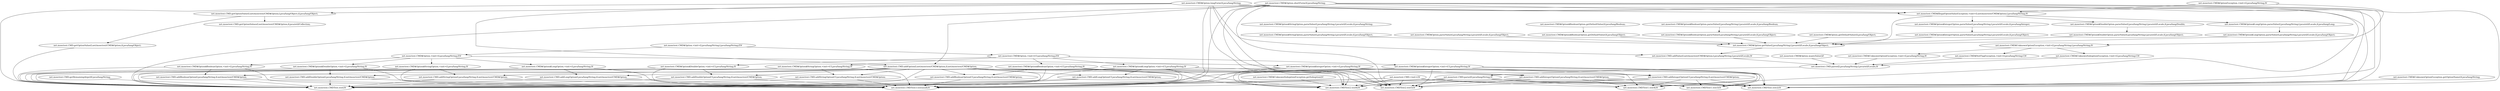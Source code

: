 digraph CMD_Method {
	"net.mooctest.CMD$UnknownOptionException.<init>(Ljava/lang/String;)V" -> "net.mooctest.CMD.parse([Ljava/lang/String;Ljava/util/Locale;)V";
	"net.mooctest.CMD$Option$BooleanOption.getDefaultValue()Ljava/lang/Object;" -> "net.mooctest.CMD$Option.getValue(Ljava/lang/String;Ljava/util/Locale;)Ljava/lang/Object;";
	"net.mooctest.CMD.addLongOption(Ljava/lang/String;)Lnet/mooctest/CMD$Option;" -> "net.mooctest.CMDTest3.testnnull()V";
	"net.mooctest.CMD.addLongOption(Ljava/lang/String;)Lnet/mooctest/CMD$Option;" -> "net.mooctest.CMDTest.test()V";
	"net.mooctest.CMD$Option$BooleanOption.getDefaultValue()Ljava/lang/Boolean;" -> "net.mooctest.CMD$Option$BooleanOption.getDefaultValue()Ljava/lang/Object;";
	"net.mooctest.CMD.addIntegerOption(CLjava/lang/String;)Lnet/mooctest/CMD$Option;" -> "net.mooctest.CMDTest1.test4()V";
	"net.mooctest.CMD.addIntegerOption(CLjava/lang/String;)Lnet/mooctest/CMD$Option;" -> "net.mooctest.CMDTest.test2()V";
	"net.mooctest.CMD.addIntegerOption(CLjava/lang/String;)Lnet/mooctest/CMD$Option;" -> "net.mooctest.CMDTest2.test5()V";
	"net.mooctest.CMD.addIntegerOption(CLjava/lang/String;)Lnet/mooctest/CMD$Option;" -> "net.mooctest.CMDTest2.test6()V";
	"net.mooctest.CMD.addIntegerOption(CLjava/lang/String;)Lnet/mooctest/CMD$Option;" -> "net.mooctest.CMDTest1.test3()V";
	"net.mooctest.CMD.addDoubleOption(CLjava/lang/String;)Lnet/mooctest/CMD$Option;" -> "net.mooctest.CMDTest3.testnnull()V";
	"net.mooctest.CMD.addDoubleOption(CLjava/lang/String;)Lnet/mooctest/CMD$Option;" -> "net.mooctest.CMDTest.test()V";
	"net.mooctest.CMD$Option$LongOption.<init>(Ljava/lang/String;)V" -> "net.mooctest.CMD.addLongOption(Ljava/lang/String;)Lnet/mooctest/CMD$Option;";
	"net.mooctest.CMD$Option$LongOption.<init>(Ljava/lang/String;)V" -> "net.mooctest.CMDTest3.testnnull()V";
	"net.mooctest.CMD$Option$LongOption.<init>(Ljava/lang/String;)V" -> "net.mooctest.CMDTest.test()V";
	"net.mooctest.CMD$Option.getDefaultValue()Ljava/lang/Object;" -> "net.mooctest.CMD$Option.getValue(Ljava/lang/String;Ljava/util/Locale;)Ljava/lang/Object;";
	"net.mooctest.CMD$Option.wantsValue()Z" -> "net.mooctest.CMD.parse([Ljava/lang/String;Ljava/util/Locale;)V";
	"net.mooctest.CMD$UnknownSuboptionException.getSuboption()C" -> "net.mooctest.CMDTest2.test6()V";
	"net.mooctest.CMD$Option$BooleanOption.<init>(Ljava/lang/String;)V" -> "net.mooctest.CMD.addBooleanOption(Ljava/lang/String;)Lnet/mooctest/CMD$Option;";
	"net.mooctest.CMD$Option$BooleanOption.<init>(Ljava/lang/String;)V" -> "net.mooctest.CMDTest3.testnnull()V";
	"net.mooctest.CMD$Option$BooleanOption.<init>(Ljava/lang/String;)V" -> "net.mooctest.CMDTest.test()V";
	"net.mooctest.CMD$Option$StringOption.<init>(Ljava/lang/String;)V" -> "net.mooctest.CMDTest3.testnnull()V";
	"net.mooctest.CMD$Option$StringOption.<init>(Ljava/lang/String;)V" -> "net.mooctest.CMD.addStringOption(Ljava/lang/String;)Lnet/mooctest/CMD$Option;";
	"net.mooctest.CMD$Option$StringOption.<init>(Ljava/lang/String;)V" -> "net.mooctest.CMDTest.test()V";
	"net.mooctest.CMD$OptionException.<init>(Ljava/lang/String;)V" -> "net.mooctest.CMD$IllegalOptionValueException.<init>(Lnet/mooctest/CMD$Option;Ljava/lang/String;)V";
	"net.mooctest.CMD$OptionException.<init>(Ljava/lang/String;)V" -> "net.mooctest.CMD$UnknownOptionException.<init>(Ljava/lang/String;Ljava/lang/String;)V";
	"net.mooctest.CMD.addBooleanOption(Ljava/lang/String;)Lnet/mooctest/CMD$Option;" -> "net.mooctest.CMDTest3.testnnull()V";
	"net.mooctest.CMD.addBooleanOption(Ljava/lang/String;)Lnet/mooctest/CMD$Option;" -> "net.mooctest.CMDTest.test()V";
	"net.mooctest.CMD.addDoubleOption(Ljava/lang/String;)Lnet/mooctest/CMD$Option;" -> "net.mooctest.CMDTest3.testnnull()V";
	"net.mooctest.CMD.addDoubleOption(Ljava/lang/String;)Lnet/mooctest/CMD$Option;" -> "net.mooctest.CMDTest.test()V";
	"net.mooctest.CMD$UnknownOptionException.getOptionName()Ljava/lang/String;" -> "net.mooctest.CMDTest.test2()V";
	"net.mooctest.CMD$Option$LongOption.parseValue(Ljava/lang/String;Ljava/util/Locale;)Ljava/lang/Object;" -> "net.mooctest.CMD$Option.getValue(Ljava/lang/String;Ljava/util/Locale;)Ljava/lang/Object;";
	"net.mooctest.CMD$Option.shortForm()Ljava/lang/String;" -> "net.mooctest.CMDTest1.test4()V";
	"net.mooctest.CMD$Option.shortForm()Ljava/lang/String;" -> "net.mooctest.CMDTest.test2()V";
	"net.mooctest.CMD$Option.shortForm()Ljava/lang/String;" -> "net.mooctest.CMDTest2.test5()V";
	"net.mooctest.CMD$Option.shortForm()Ljava/lang/String;" -> "net.mooctest.CMD$IllegalOptionValueException.<init>(Lnet/mooctest/CMD$Option;Ljava/lang/String;)V";
	"net.mooctest.CMD$Option.shortForm()Ljava/lang/String;" -> "net.mooctest.CMDTest3.testnnull()V";
	"net.mooctest.CMD$Option.shortForm()Ljava/lang/String;" -> "net.mooctest.CMDTest.test()V";
	"net.mooctest.CMD$Option.shortForm()Ljava/lang/String;" -> "net.mooctest.CMDTest2.test6()V";
	"net.mooctest.CMD$Option.shortForm()Ljava/lang/String;" -> "net.mooctest.CMDTest1.test3()V";
	"net.mooctest.CMD$Option.shortForm()Ljava/lang/String;" -> "net.mooctest.CMD.addOption(Lnet/mooctest/CMD$Option;)Lnet/mooctest/CMD$Option;";
	"net.mooctest.CMD$NotFlagException.<init>(Ljava/lang/String;C)V" -> "net.mooctest.CMD.parse([Ljava/lang/String;Ljava/util/Locale;)V";
	"net.mooctest.CMD$UnknownSuboptionException.<init>(Ljava/lang/String;C)V" -> "net.mooctest.CMD.parse([Ljava/lang/String;Ljava/util/Locale;)V";
	"net.mooctest.CMD.addValue(Lnet/mooctest/CMD$Option;Ljava/lang/String;Ljava/util/Locale;)V" -> "net.mooctest.CMD.parse([Ljava/lang/String;Ljava/util/Locale;)V";
	"net.mooctest.CMD.parse([Ljava/lang/String;Ljava/util/Locale;)V" -> "net.mooctest.CMD.parse([Ljava/lang/String;)V";
	"net.mooctest.CMD$Option$DoubleOption.<init>(CLjava/lang/String;)V" -> "net.mooctest.CMD.addDoubleOption(CLjava/lang/String;)Lnet/mooctest/CMD$Option;";
	"net.mooctest.CMD$Option$DoubleOption.<init>(CLjava/lang/String;)V" -> "net.mooctest.CMDTest3.testnnull()V";
	"net.mooctest.CMD$Option$DoubleOption.<init>(CLjava/lang/String;)V" -> "net.mooctest.CMDTest.test()V";
	"net.mooctest.CMD$IllegalOptionValueException.<init>(Lnet/mooctest/CMD$Option;Ljava/lang/String;)V" -> "net.mooctest.CMD$Option$IntegerOption.parseValue(Ljava/lang/String;Ljava/util/Locale;)Ljava/lang/Integer;";
	"net.mooctest.CMD$IllegalOptionValueException.<init>(Lnet/mooctest/CMD$Option;Ljava/lang/String;)V" -> "net.mooctest.CMD$Option.getValue(Ljava/lang/String;Ljava/util/Locale;)Ljava/lang/Object;";
	"net.mooctest.CMD$IllegalOptionValueException.<init>(Lnet/mooctest/CMD$Option;Ljava/lang/String;)V" -> "net.mooctest.CMD$Option$DoubleOption.parseValue(Ljava/lang/String;Ljava/util/Locale;)Ljava/lang/Double;";
	"net.mooctest.CMD$IllegalOptionValueException.<init>(Lnet/mooctest/CMD$Option;Ljava/lang/String;)V" -> "net.mooctest.CMD$Option$LongOption.parseValue(Ljava/lang/String;Ljava/util/Locale;)Ljava/lang/Long;";
	"net.mooctest.CMD$Option.<init>(CLjava/lang/String;Z)V" -> "net.mooctest.CMD$Option$DoubleOption.<init>(CLjava/lang/String;)V";
	"net.mooctest.CMD$Option.<init>(CLjava/lang/String;Z)V" -> "net.mooctest.CMD$Option$BooleanOption.<init>(CLjava/lang/String;)V";
	"net.mooctest.CMD$Option.<init>(CLjava/lang/String;Z)V" -> "net.mooctest.CMD$Option$IntegerOption.<init>(CLjava/lang/String;)V";
	"net.mooctest.CMD$Option.<init>(CLjava/lang/String;Z)V" -> "net.mooctest.CMD$Option$LongOption.<init>(CLjava/lang/String;)V";
	"net.mooctest.CMD$Option.<init>(CLjava/lang/String;Z)V" -> "net.mooctest.CMD$Option$StringOption.<init>(CLjava/lang/String;)V";
	"net.mooctest.CMD$Option$BooleanOption.<init>(CLjava/lang/String;)V" -> "net.mooctest.CMD.addBooleanOption(CLjava/lang/String;)Lnet/mooctest/CMD$Option;";
	"net.mooctest.CMD$Option$BooleanOption.<init>(CLjava/lang/String;)V" -> "net.mooctest.CMDTest3.testnnull()V";
	"net.mooctest.CMD$Option$BooleanOption.<init>(CLjava/lang/String;)V" -> "net.mooctest.CMDTest.test()V";
	"net.mooctest.CMD$Option$BooleanOption.<init>(CLjava/lang/String;)V" -> "net.mooctest.CMDTest2.test6()V";
	"net.mooctest.CMD$Option$StringOption.parseValue(Ljava/lang/String;Ljava/util/Locale;)Ljava/lang/String;" -> "net.mooctest.CMD$Option$StringOption.parseValue(Ljava/lang/String;Ljava/util/Locale;)Ljava/lang/Object;";
	"net.mooctest.CMD$Option$IntegerOption.<init>(CLjava/lang/String;)V" -> "net.mooctest.CMD.addIntegerOption(CLjava/lang/String;)Lnet/mooctest/CMD$Option;";
	"net.mooctest.CMD$Option$IntegerOption.<init>(CLjava/lang/String;)V" -> "net.mooctest.CMDTest1.test4()V";
	"net.mooctest.CMD$Option$IntegerOption.<init>(CLjava/lang/String;)V" -> "net.mooctest.CMDTest.test2()V";
	"net.mooctest.CMD$Option$IntegerOption.<init>(CLjava/lang/String;)V" -> "net.mooctest.CMDTest2.test5()V";
	"net.mooctest.CMD$Option$IntegerOption.<init>(CLjava/lang/String;)V" -> "net.mooctest.CMDTest3.testnnull()V";
	"net.mooctest.CMD$Option$IntegerOption.<init>(CLjava/lang/String;)V" -> "net.mooctest.CMDTest.test()V";
	"net.mooctest.CMD$Option$IntegerOption.<init>(CLjava/lang/String;)V" -> "net.mooctest.CMDTest2.test6()V";
	"net.mooctest.CMD$Option$IntegerOption.<init>(CLjava/lang/String;)V" -> "net.mooctest.CMDTest1.test3()V";
	"net.mooctest.CMD$Option$IntegerOption.parseValue(Ljava/lang/String;Ljava/util/Locale;)Ljava/lang/Integer;" -> "net.mooctest.CMD$Option$IntegerOption.parseValue(Ljava/lang/String;Ljava/util/Locale;)Ljava/lang/Object;";
	"net.mooctest.CMD.addBooleanOption(CLjava/lang/String;)Lnet/mooctest/CMD$Option;" -> "net.mooctest.CMDTest3.testnnull()V";
	"net.mooctest.CMD.addBooleanOption(CLjava/lang/String;)Lnet/mooctest/CMD$Option;" -> "net.mooctest.CMDTest.test()V";
	"net.mooctest.CMD$Option.getValue(Ljava/lang/String;Ljava/util/Locale;)Ljava/lang/Object;" -> "net.mooctest.CMD.addValue(Lnet/mooctest/CMD$Option;Ljava/lang/String;Ljava/util/Locale;)V";
	"net.mooctest.CMD.addStringOption(CLjava/lang/String;)Lnet/mooctest/CMD$Option;" -> "net.mooctest.CMDTest3.testnnull()V";
	"net.mooctest.CMD.addStringOption(CLjava/lang/String;)Lnet/mooctest/CMD$Option;" -> "net.mooctest.CMDTest.test()V";
	"net.mooctest.CMD$Option$LongOption.<init>(CLjava/lang/String;)V" -> "net.mooctest.CMDTest2.test5()V";
	"net.mooctest.CMD$Option$LongOption.<init>(CLjava/lang/String;)V" -> "net.mooctest.CMDTest3.testnnull()V";
	"net.mooctest.CMD$Option$LongOption.<init>(CLjava/lang/String;)V" -> "net.mooctest.CMDTest.test()V";
	"net.mooctest.CMD$Option$LongOption.<init>(CLjava/lang/String;)V" -> "net.mooctest.CMDTest2.test6()V";
	"net.mooctest.CMD$Option$LongOption.<init>(CLjava/lang/String;)V" -> "net.mooctest.CMD.addLongOption(CLjava/lang/String;)Lnet/mooctest/CMD$Option;";
	"net.mooctest.CMD.addIntegerOption(Ljava/lang/String;)Lnet/mooctest/CMD$Option;" -> "net.mooctest.CMDTest1.test4()V";
	"net.mooctest.CMD.addIntegerOption(Ljava/lang/String;)Lnet/mooctest/CMD$Option;" -> "net.mooctest.CMDTest.test2()V";
	"net.mooctest.CMD.addIntegerOption(Ljava/lang/String;)Lnet/mooctest/CMD$Option;" -> "net.mooctest.CMDTest2.test5()V";
	"net.mooctest.CMD.addIntegerOption(Ljava/lang/String;)Lnet/mooctest/CMD$Option;" -> "net.mooctest.CMDTest2.test6()V";
	"net.mooctest.CMD.addIntegerOption(Ljava/lang/String;)Lnet/mooctest/CMD$Option;" -> "net.mooctest.CMDTest1.test3()V";
	"net.mooctest.CMD$Option$IntegerOption.parseValue(Ljava/lang/String;Ljava/util/Locale;)Ljava/lang/Object;" -> "net.mooctest.CMD$Option.getValue(Ljava/lang/String;Ljava/util/Locale;)Ljava/lang/Object;";
	"net.mooctest.CMD$Option.<init>(Ljava/lang/String;Z)V" -> "net.mooctest.CMD$Option$LongOption.<init>(Ljava/lang/String;)V";
	"net.mooctest.CMD$Option.<init>(Ljava/lang/String;Z)V" -> "net.mooctest.CMD$Option$BooleanOption.<init>(Ljava/lang/String;)V";
	"net.mooctest.CMD$Option.<init>(Ljava/lang/String;Z)V" -> "net.mooctest.CMD$Option$StringOption.<init>(Ljava/lang/String;)V";
	"net.mooctest.CMD$Option.<init>(Ljava/lang/String;Z)V" -> "net.mooctest.CMD$Option$DoubleOption.<init>(Ljava/lang/String;)V";
	"net.mooctest.CMD$Option.<init>(Ljava/lang/String;Z)V" -> "net.mooctest.CMD$Option$IntegerOption.<init>(Ljava/lang/String;)V";
	"net.mooctest.CMD.<init>()V" -> "net.mooctest.CMDTest1.test4()V";
	"net.mooctest.CMD.<init>()V" -> "net.mooctest.CMDTest.test2()V";
	"net.mooctest.CMD.<init>()V" -> "net.mooctest.CMDTest2.test5()V";
	"net.mooctest.CMD.<init>()V" -> "net.mooctest.CMDTest3.testnnull()V";
	"net.mooctest.CMD.<init>()V" -> "net.mooctest.CMDTest.test()V";
	"net.mooctest.CMD.<init>()V" -> "net.mooctest.CMDTest2.test6()V";
	"net.mooctest.CMD.<init>()V" -> "net.mooctest.CMDTest1.test3()V";
	"net.mooctest.CMD$Option$StringOption.parseValue(Ljava/lang/String;Ljava/util/Locale;)Ljava/lang/Object;" -> "net.mooctest.CMD$Option.getValue(Ljava/lang/String;Ljava/util/Locale;)Ljava/lang/Object;";
	"net.mooctest.CMD$UnknownOptionException.<init>(Ljava/lang/String;Ljava/lang/String;)V" -> "net.mooctest.CMD$UnknownOptionException.<init>(Ljava/lang/String;)V";
	"net.mooctest.CMD$UnknownOptionException.<init>(Ljava/lang/String;Ljava/lang/String;)V" -> "net.mooctest.CMD$NotFlagException.<init>(Ljava/lang/String;C)V";
	"net.mooctest.CMD$UnknownOptionException.<init>(Ljava/lang/String;Ljava/lang/String;)V" -> "net.mooctest.CMD$UnknownSuboptionException.<init>(Ljava/lang/String;C)V";
	"net.mooctest.CMD$Option$DoubleOption.parseValue(Ljava/lang/String;Ljava/util/Locale;)Ljava/lang/Object;" -> "net.mooctest.CMD$Option.getValue(Ljava/lang/String;Ljava/util/Locale;)Ljava/lang/Object;";
	"net.mooctest.CMD$Option$BooleanOption.parseValue(Ljava/lang/String;Ljava/util/Locale;)Ljava/lang/Object;" -> "net.mooctest.CMD$Option.getValue(Ljava/lang/String;Ljava/util/Locale;)Ljava/lang/Object;";
	"net.mooctest.CMD$Option$DoubleOption.<init>(Ljava/lang/String;)V" -> "net.mooctest.CMD.addDoubleOption(Ljava/lang/String;)Lnet/mooctest/CMD$Option;";
	"net.mooctest.CMD$Option$DoubleOption.<init>(Ljava/lang/String;)V" -> "net.mooctest.CMDTest3.testnnull()V";
	"net.mooctest.CMD$Option$DoubleOption.<init>(Ljava/lang/String;)V" -> "net.mooctest.CMDTest.test()V";
	"net.mooctest.CMD$Option$BooleanOption.parseValue(Ljava/lang/String;Ljava/util/Locale;)Ljava/lang/Boolean;" -> "net.mooctest.CMD$Option$BooleanOption.parseValue(Ljava/lang/String;Ljava/util/Locale;)Ljava/lang/Object;";
	"net.mooctest.CMD.addStringOption(Ljava/lang/String;)Lnet/mooctest/CMD$Option;" -> "net.mooctest.CMDTest3.testnnull()V";
	"net.mooctest.CMD.addStringOption(Ljava/lang/String;)Lnet/mooctest/CMD$Option;" -> "net.mooctest.CMDTest.test()V";
	"net.mooctest.CMD.getOptionValue(Lnet/mooctest/CMD$Option;Ljava/lang/Object;)Ljava/lang/Object;" -> "net.mooctest.CMD.getOptionValues(Lnet/mooctest/CMD$Option;)Ljava/util/Collection;";
	"net.mooctest.CMD.getOptionValue(Lnet/mooctest/CMD$Option;Ljava/lang/Object;)Ljava/lang/Object;" -> "net.mooctest.CMD.getOptionValue(Lnet/mooctest/CMD$Option;)Ljava/lang/Object;";
	"net.mooctest.CMD$Option.parseValue(Ljava/lang/String;Ljava/util/Locale;)Ljava/lang/Object;" -> "net.mooctest.CMD$Option.getValue(Ljava/lang/String;Ljava/util/Locale;)Ljava/lang/Object;";
	"net.mooctest.CMD.getOptionValue(Lnet/mooctest/CMD$Option;)Ljava/lang/Object;" -> "net.mooctest.CMDTest.test()V";
	"net.mooctest.CMD$Option$DoubleOption.parseValue(Ljava/lang/String;Ljava/util/Locale;)Ljava/lang/Double;" -> "net.mooctest.CMD$Option$DoubleOption.parseValue(Ljava/lang/String;Ljava/util/Locale;)Ljava/lang/Object;";
	"net.mooctest.CMD$Option$IntegerOption.<init>(Ljava/lang/String;)V" -> "net.mooctest.CMDTest1.test4()V";
	"net.mooctest.CMD$Option$IntegerOption.<init>(Ljava/lang/String;)V" -> "net.mooctest.CMDTest.test2()V";
	"net.mooctest.CMD$Option$IntegerOption.<init>(Ljava/lang/String;)V" -> "net.mooctest.CMDTest2.test5()V";
	"net.mooctest.CMD$Option$IntegerOption.<init>(Ljava/lang/String;)V" -> "net.mooctest.CMD.addIntegerOption(Ljava/lang/String;)Lnet/mooctest/CMD$Option;";
	"net.mooctest.CMD$Option$IntegerOption.<init>(Ljava/lang/String;)V" -> "net.mooctest.CMDTest3.testnnull()V";
	"net.mooctest.CMD$Option$IntegerOption.<init>(Ljava/lang/String;)V" -> "net.mooctest.CMDTest.test()V";
	"net.mooctest.CMD$Option$IntegerOption.<init>(Ljava/lang/String;)V" -> "net.mooctest.CMDTest2.test6()V";
	"net.mooctest.CMD$Option$IntegerOption.<init>(Ljava/lang/String;)V" -> "net.mooctest.CMDTest1.test3()V";
	"net.mooctest.CMD$Option$LongOption.parseValue(Ljava/lang/String;Ljava/util/Locale;)Ljava/lang/Long;" -> "net.mooctest.CMD$Option$LongOption.parseValue(Ljava/lang/String;Ljava/util/Locale;)Ljava/lang/Object;";
	"net.mooctest.CMD$Option.longForm()Ljava/lang/String;" -> "net.mooctest.CMDTest1.test4()V";
	"net.mooctest.CMD$Option.longForm()Ljava/lang/String;" -> "net.mooctest.CMDTest.test2()V";
	"net.mooctest.CMD$Option.longForm()Ljava/lang/String;" -> "net.mooctest.CMD.addValue(Lnet/mooctest/CMD$Option;Ljava/lang/String;Ljava/util/Locale;)V";
	"net.mooctest.CMD$Option.longForm()Ljava/lang/String;" -> "net.mooctest.CMDTest2.test5()V";
	"net.mooctest.CMD$Option.longForm()Ljava/lang/String;" -> "net.mooctest.CMD$IllegalOptionValueException.<init>(Lnet/mooctest/CMD$Option;Ljava/lang/String;)V";
	"net.mooctest.CMD$Option.longForm()Ljava/lang/String;" -> "net.mooctest.CMDTest3.testnnull()V";
	"net.mooctest.CMD$Option.longForm()Ljava/lang/String;" -> "net.mooctest.CMD.getOptionValue(Lnet/mooctest/CMD$Option;Ljava/lang/Object;)Ljava/lang/Object;";
	"net.mooctest.CMD$Option.longForm()Ljava/lang/String;" -> "net.mooctest.CMDTest.test()V";
	"net.mooctest.CMD$Option.longForm()Ljava/lang/String;" -> "net.mooctest.CMDTest2.test6()V";
	"net.mooctest.CMD$Option.longForm()Ljava/lang/String;" -> "net.mooctest.CMDTest1.test3()V";
	"net.mooctest.CMD$Option.longForm()Ljava/lang/String;" -> "net.mooctest.CMD.addOption(Lnet/mooctest/CMD$Option;)Lnet/mooctest/CMD$Option;";
	"net.mooctest.CMD$Option.<init>(Ljava/lang/String;Ljava/lang/String;Z)V" -> "net.mooctest.CMD$Option.<init>(CLjava/lang/String;Z)V";
	"net.mooctest.CMD$Option.<init>(Ljava/lang/String;Ljava/lang/String;Z)V" -> "net.mooctest.CMD$Option.<init>(Ljava/lang/String;Z)V";
	"net.mooctest.CMD.addLongOption(CLjava/lang/String;)Lnet/mooctest/CMD$Option;" -> "net.mooctest.CMDTest3.testnnull()V";
	"net.mooctest.CMD.addLongOption(CLjava/lang/String;)Lnet/mooctest/CMD$Option;" -> "net.mooctest.CMDTest.test()V";
	"net.mooctest.CMD$Option$StringOption.<init>(CLjava/lang/String;)V" -> "net.mooctest.CMD.addStringOption(CLjava/lang/String;)Lnet/mooctest/CMD$Option;";
	"net.mooctest.CMD$Option$StringOption.<init>(CLjava/lang/String;)V" -> "net.mooctest.CMDTest3.testnnull()V";
	"net.mooctest.CMD$Option$StringOption.<init>(CLjava/lang/String;)V" -> "net.mooctest.CMDTest.test()V";
	"net.mooctest.CMD.getRemainingArgs()[Ljava/lang/String;" -> "net.mooctest.CMDTest.test()V";
	"net.mooctest.CMD.addOption(Lnet/mooctest/CMD$Option;)Lnet/mooctest/CMD$Option;" -> "net.mooctest.CMD.addLongOption(Ljava/lang/String;)Lnet/mooctest/CMD$Option;";
	"net.mooctest.CMD.addOption(Lnet/mooctest/CMD$Option;)Lnet/mooctest/CMD$Option;" -> "net.mooctest.CMD.addIntegerOption(CLjava/lang/String;)Lnet/mooctest/CMD$Option;";
	"net.mooctest.CMD.addOption(Lnet/mooctest/CMD$Option;)Lnet/mooctest/CMD$Option;" -> "net.mooctest.CMD.addDoubleOption(CLjava/lang/String;)Lnet/mooctest/CMD$Option;";
	"net.mooctest.CMD.addOption(Lnet/mooctest/CMD$Option;)Lnet/mooctest/CMD$Option;" -> "net.mooctest.CMD.addBooleanOption(Ljava/lang/String;)Lnet/mooctest/CMD$Option;";
	"net.mooctest.CMD.addOption(Lnet/mooctest/CMD$Option;)Lnet/mooctest/CMD$Option;" -> "net.mooctest.CMD.addDoubleOption(Ljava/lang/String;)Lnet/mooctest/CMD$Option;";
	"net.mooctest.CMD.addOption(Lnet/mooctest/CMD$Option;)Lnet/mooctest/CMD$Option;" -> "net.mooctest.CMDTest2.test5()V";
	"net.mooctest.CMD.addOption(Lnet/mooctest/CMD$Option;)Lnet/mooctest/CMD$Option;" -> "net.mooctest.CMD.addBooleanOption(CLjava/lang/String;)Lnet/mooctest/CMD$Option;";
	"net.mooctest.CMD.addOption(Lnet/mooctest/CMD$Option;)Lnet/mooctest/CMD$Option;" -> "net.mooctest.CMD.addStringOption(CLjava/lang/String;)Lnet/mooctest/CMD$Option;";
	"net.mooctest.CMD.addOption(Lnet/mooctest/CMD$Option;)Lnet/mooctest/CMD$Option;" -> "net.mooctest.CMD.addIntegerOption(Ljava/lang/String;)Lnet/mooctest/CMD$Option;";
	"net.mooctest.CMD.addOption(Lnet/mooctest/CMD$Option;)Lnet/mooctest/CMD$Option;" -> "net.mooctest.CMDTest3.testnnull()V";
	"net.mooctest.CMD.addOption(Lnet/mooctest/CMD$Option;)Lnet/mooctest/CMD$Option;" -> "net.mooctest.CMD.addStringOption(Ljava/lang/String;)Lnet/mooctest/CMD$Option;";
	"net.mooctest.CMD.addOption(Lnet/mooctest/CMD$Option;)Lnet/mooctest/CMD$Option;" -> "net.mooctest.CMDTest.test()V";
	"net.mooctest.CMD.addOption(Lnet/mooctest/CMD$Option;)Lnet/mooctest/CMD$Option;" -> "net.mooctest.CMDTest2.test6()V";
	"net.mooctest.CMD.addOption(Lnet/mooctest/CMD$Option;)Lnet/mooctest/CMD$Option;" -> "net.mooctest.CMD.addLongOption(CLjava/lang/String;)Lnet/mooctest/CMD$Option;";
	"net.mooctest.CMD.parse([Ljava/lang/String;)V" -> "net.mooctest.CMDTest1.test4()V";
	"net.mooctest.CMD.parse([Ljava/lang/String;)V" -> "net.mooctest.CMDTest.test2()V";
	"net.mooctest.CMD.parse([Ljava/lang/String;)V" -> "net.mooctest.CMDTest2.test5()V";
	"net.mooctest.CMD.parse([Ljava/lang/String;)V" -> "net.mooctest.CMDTest3.testnnull()V";
	"net.mooctest.CMD.parse([Ljava/lang/String;)V" -> "net.mooctest.CMDTest.test()V";
	"net.mooctest.CMD.parse([Ljava/lang/String;)V" -> "net.mooctest.CMDTest2.test6()V";
	"net.mooctest.CMD.parse([Ljava/lang/String;)V" -> "net.mooctest.CMDTest1.test3()V";
}
